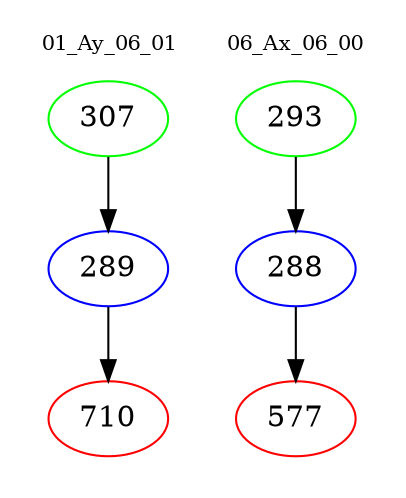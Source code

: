 digraph{
subgraph cluster_0 {
color = white
label = "01_Ay_06_01";
fontsize=10;
T0_307 [label="307", color="green"]
T0_307 -> T0_289 [color="black"]
T0_289 [label="289", color="blue"]
T0_289 -> T0_710 [color="black"]
T0_710 [label="710", color="red"]
}
subgraph cluster_1 {
color = white
label = "06_Ax_06_00";
fontsize=10;
T1_293 [label="293", color="green"]
T1_293 -> T1_288 [color="black"]
T1_288 [label="288", color="blue"]
T1_288 -> T1_577 [color="black"]
T1_577 [label="577", color="red"]
}
}
